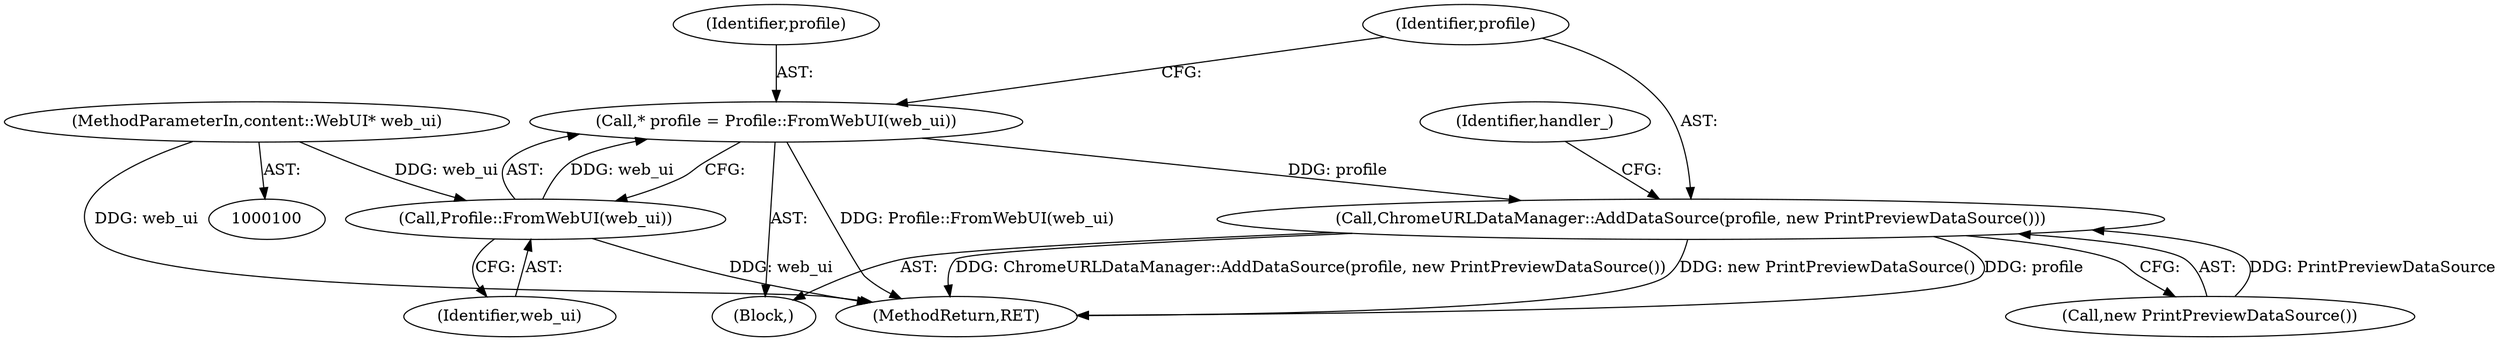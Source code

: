 digraph "0_Chrome_116d0963cadfbf55ef2ec3d13781987c4d80517a_21@pointer" {
"1000104" [label="(Call,* profile = Profile::FromWebUI(web_ui))"];
"1000106" [label="(Call,Profile::FromWebUI(web_ui))"];
"1000101" [label="(MethodParameterIn,content::WebUI* web_ui)"];
"1000108" [label="(Call,ChromeURLDataManager::AddDataSource(profile, new PrintPreviewDataSource()))"];
"1000104" [label="(Call,* profile = Profile::FromWebUI(web_ui))"];
"1000125" [label="(MethodReturn,RET)"];
"1000110" [label="(Call,new PrintPreviewDataSource())"];
"1000107" [label="(Identifier,web_ui)"];
"1000109" [label="(Identifier,profile)"];
"1000108" [label="(Call,ChromeURLDataManager::AddDataSource(profile, new PrintPreviewDataSource()))"];
"1000102" [label="(Block,)"];
"1000113" [label="(Identifier,handler_)"];
"1000105" [label="(Identifier,profile)"];
"1000106" [label="(Call,Profile::FromWebUI(web_ui))"];
"1000101" [label="(MethodParameterIn,content::WebUI* web_ui)"];
"1000104" -> "1000102"  [label="AST: "];
"1000104" -> "1000106"  [label="CFG: "];
"1000105" -> "1000104"  [label="AST: "];
"1000106" -> "1000104"  [label="AST: "];
"1000109" -> "1000104"  [label="CFG: "];
"1000104" -> "1000125"  [label="DDG: Profile::FromWebUI(web_ui)"];
"1000106" -> "1000104"  [label="DDG: web_ui"];
"1000104" -> "1000108"  [label="DDG: profile"];
"1000106" -> "1000107"  [label="CFG: "];
"1000107" -> "1000106"  [label="AST: "];
"1000106" -> "1000125"  [label="DDG: web_ui"];
"1000101" -> "1000106"  [label="DDG: web_ui"];
"1000101" -> "1000100"  [label="AST: "];
"1000101" -> "1000125"  [label="DDG: web_ui"];
"1000108" -> "1000102"  [label="AST: "];
"1000108" -> "1000110"  [label="CFG: "];
"1000109" -> "1000108"  [label="AST: "];
"1000110" -> "1000108"  [label="AST: "];
"1000113" -> "1000108"  [label="CFG: "];
"1000108" -> "1000125"  [label="DDG: ChromeURLDataManager::AddDataSource(profile, new PrintPreviewDataSource())"];
"1000108" -> "1000125"  [label="DDG: new PrintPreviewDataSource()"];
"1000108" -> "1000125"  [label="DDG: profile"];
"1000110" -> "1000108"  [label="DDG: PrintPreviewDataSource"];
}
